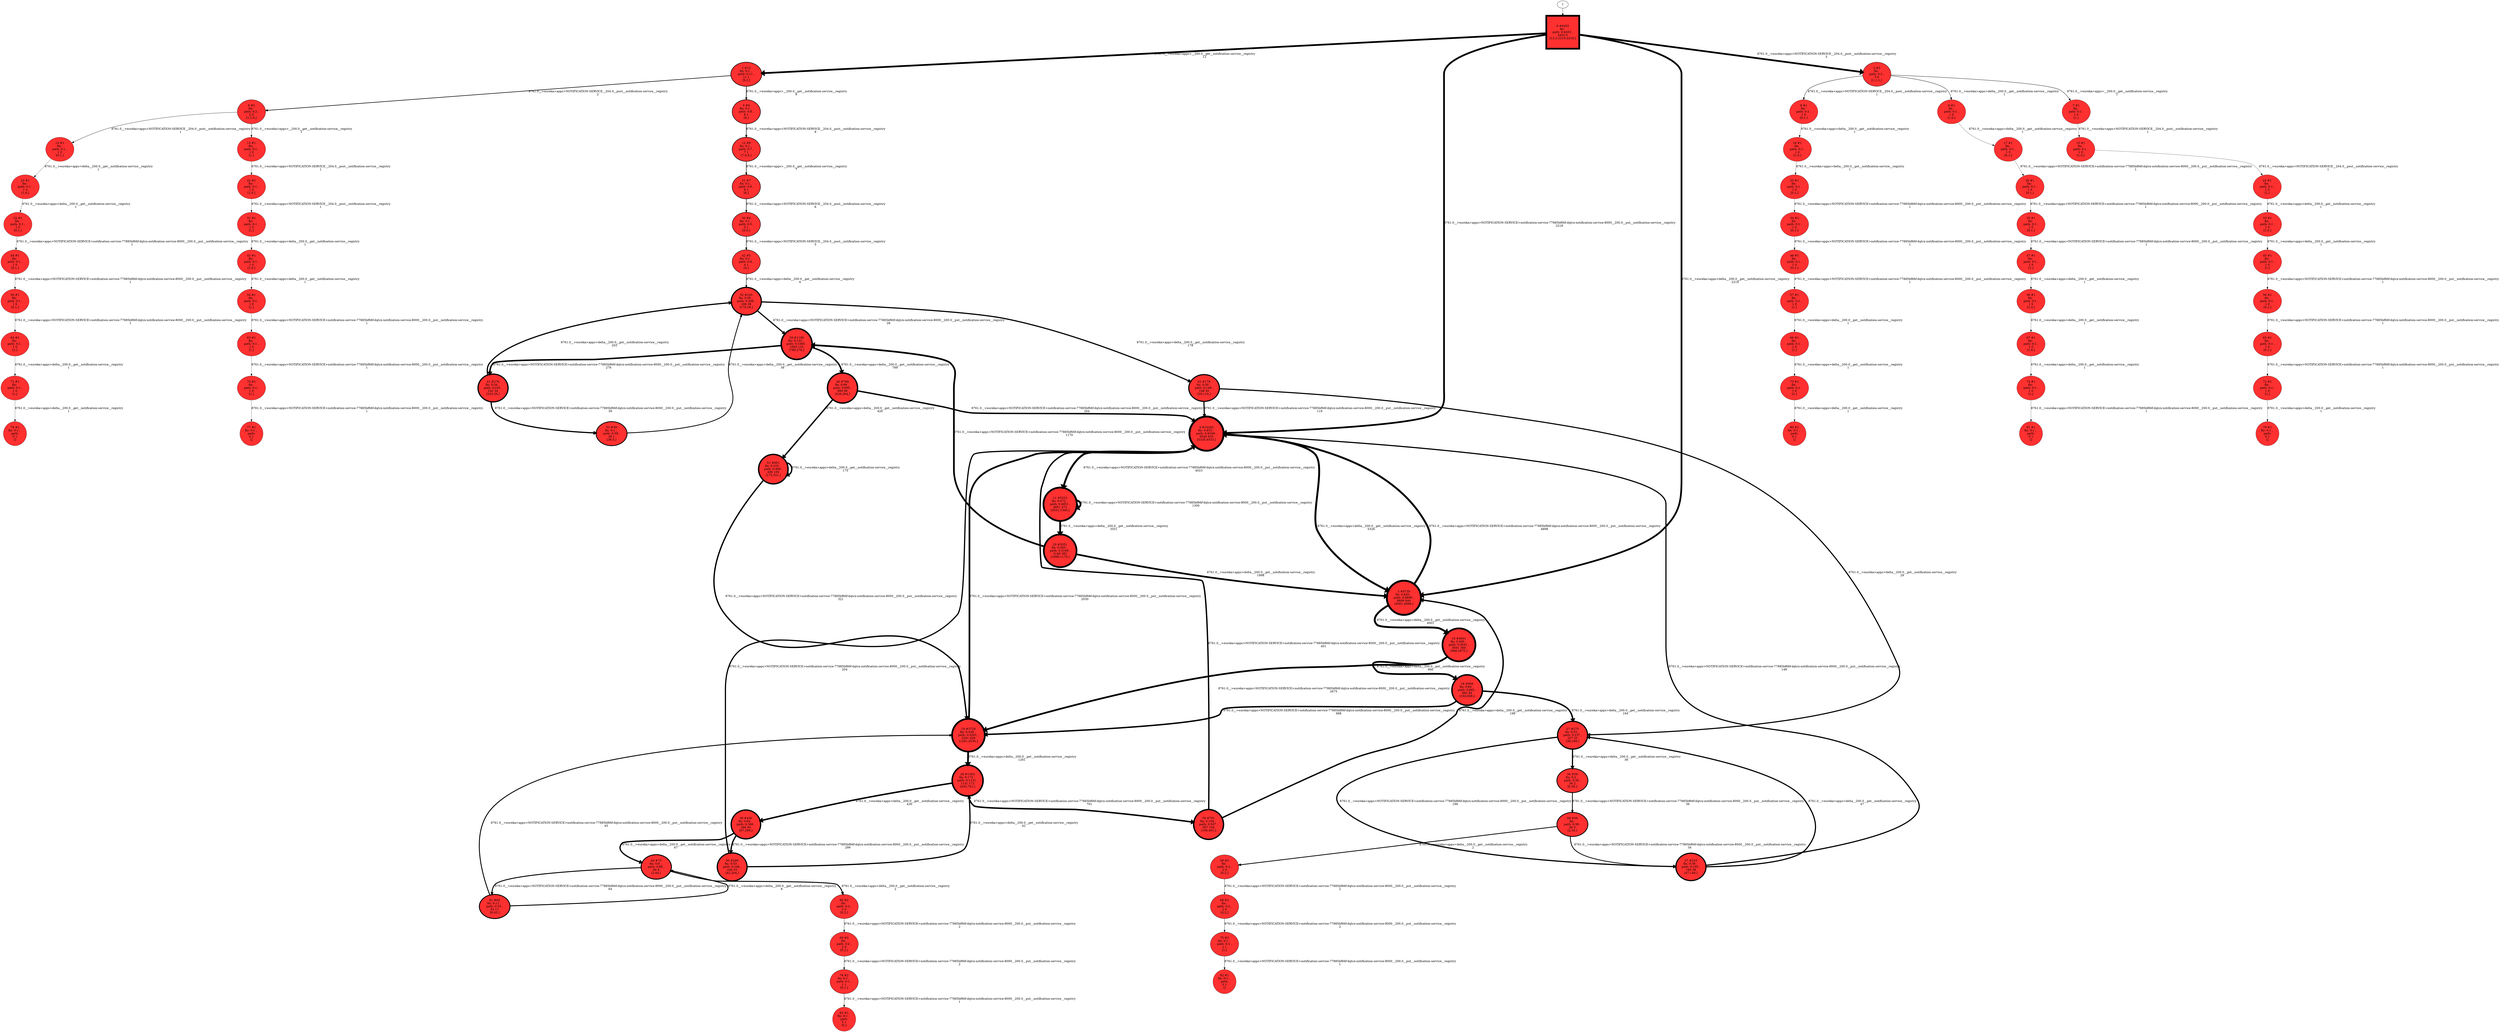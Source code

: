 // produced with flexfringe // 
digraph DFA {
	0 [label="root" shape=box];
		I -> 0;
	0 [ label="0 #4452
fin: 
 path: 0:4452 , 
4452 0
[12,3,2219,2218,]" , style=filled, fillcolor="firebrick1", width=2.24085, height=2.24085, penwidth=8.40133];
		0 -> 1 [label="8761.0__>eureka>apps>__200.0__get__notification-service__registry
12 " , penwidth=8.40133 ];
		0 -> 2 [label="8761.0__>eureka>apps>NOTIFICATION-SERVICE__204.0__post__notification-service__registry
3 " , penwidth=8.40133 ];
		0 -> 3 [label="8761.0__>eureka>apps>delta__200.0__get__notification-service__registry
2219 " , penwidth=8.40133 ];
		0 -> 4 [label="8761.0__>eureka>apps>NOTIFICATION-SERVICE>notification-service-77885bf66f-dqtcx-notification-service-8000__200.0__put__notification-service__registry
2218 " , penwidth=8.40133 ];
	1 [ label="1 #12
fin: 0:1 , 
 path: 0:11 , 
11 1
[9,2,]" , style=filled, fillcolor="firebrick1", width=1.27115, height=1.27115, penwidth=2.56495];
		1 -> 5 [label="8761.0__>eureka>apps>__200.0__get__notification-service__registry
9 " , penwidth=2.56495 ];
		1 -> 6 [label="8761.0__>eureka>apps>NOTIFICATION-SERVICE__204.0__post__notification-service__registry
2 " , penwidth=2.56495 ];
	2 [ label="2 #3
fin: 
 path: 0:3 , 
3 0
[1,1,1,]" , style=filled, fillcolor="firebrick1", width=0.869742, height=0.869742, penwidth=1.38629];
		2 -> 7 [label="8761.0__>eureka>apps>__200.0__get__notification-service__registry
1 " , penwidth=1.38629 ];
		2 -> 8 [label="8761.0__>eureka>apps>NOTIFICATION-SERVICE__204.0__post__notification-service__registry
1 " , penwidth=1.38629 ];
		2 -> 9 [label="8761.0__>eureka>apps>delta__200.0__get__notification-service__registry
1 " , penwidth=1.38629 ];
	3 [ label="3 #9739
fin: 0:840 , 
 path: 0:8899 , 
8899 840
[4001,4898,]" , style=filled, fillcolor="firebrick1", width=2.32082, height=2.32082, penwidth=9.184];
		3 -> 10 [label="8761.0__>eureka>apps>delta__200.0__get__notification-service__registry
4001 " , penwidth=9.184 ];
		3 -> 4 [label="8761.0__>eureka>apps>NOTIFICATION-SERVICE>notification-service-77885bf66f-dqtcx-notification-service-8000__200.0__put__notification-service__registry
4898 " , penwidth=9.184 ];
	4 [ label="4 #10282
fin: 0:933 , 
 path: 0:9349 , 
9349 933
[5326,4023,]" , style=filled, fillcolor="firebrick1", width=2.32613, height=2.32613, penwidth=9.23825];
		4 -> 3 [label="8761.0__>eureka>apps>delta__200.0__get__notification-service__registry
5326 " , penwidth=9.23825 ];
		4 -> 11 [label="8761.0__>eureka>apps>NOTIFICATION-SERVICE>notification-service-77885bf66f-dqtcx-notification-service-8000__200.0__put__notification-service__registry
4023 " , penwidth=9.23825 ];
	5 [ label="5 #9
fin: 0:1 , 
 path: 0:8 , 
8 1
[8,]" , style=filled, fillcolor="firebrick1", width=1.19471, height=1.19471, penwidth=2.30259];
		5 -> 12 [label="8761.0__>eureka>apps>NOTIFICATION-SERVICE__204.0__post__notification-service__registry
8 " , penwidth=2.30259 ];
	6 [ label="6 #2
fin: 
 path: 0:2 , 
2 0
[1,1,0,]" , style=filled, fillcolor="firebrick1", width=0.741276, height=0.741276, penwidth=1.09861];
		6 -> 13 [label="8761.0__>eureka>apps>__200.0__get__notification-service__registry
1 " , penwidth=1.09861 ];
		6 -> 14 [label="8761.0__>eureka>apps>NOTIFICATION-SERVICE__204.0__post__notification-service__registry
1 " , penwidth=1.09861 ];
	7 [ label="7 #1
fin: 
 path: 0:1 , 
1 0
[1,]" , style=filled, fillcolor="firebrick1", width=0.526589, height=0.526589, penwidth=0.693147];
		7 -> 15 [label="8761.0__>eureka>apps>NOTIFICATION-SERVICE__204.0__post__notification-service__registry
1 " , penwidth=0.693147 ];
	8 [ label="8 #1
fin: 
 path: 0:1 , 
1 0
[0,1,]" , style=filled, fillcolor="firebrick1", width=0.526589, height=0.526589, penwidth=0.693147];
		8 -> 16 [label="8761.0__>eureka>apps>delta__200.0__get__notification-service__registry
1 " , penwidth=0.693147 ];
	9 [ label="9 #1
fin: 
 path: 0:1 , 
1 0
[1,0,]" , style=filled, fillcolor="firebrick1", width=0.526589, height=0.526589, penwidth=0.693147];
		9 -> 17 [label="8761.0__>eureka>apps>delta__200.0__get__notification-service__registry
1 " , penwidth=0.693147 ];
	10 [ label="10 #4001
fin: 0:360 , 
 path: 0:3641 , 
3641 360
[966,2675,]" , style=filled, fillcolor="firebrick1", width=2.22943, height=2.22943, penwidth=8.29455];
		10 -> 18 [label="8761.0__>eureka>apps>delta__200.0__get__notification-service__registry
966 " , penwidth=8.29455 ];
		10 -> 19 [label="8761.0__>eureka>apps>NOTIFICATION-SERVICE>notification-service-77885bf66f-dqtcx-notification-service-8000__200.0__put__notification-service__registry
2675 " , penwidth=8.29455 ];
	11 [ label="11 #5323
fin: 0:472 , 
 path: 0:4851 , 
4851 472
[3551,1300,]" , style=filled, fillcolor="firebrick1", width=2.25968, height=2.25968, penwidth=8.57998];
		11 -> 20 [label="8761.0__>eureka>apps>delta__200.0__get__notification-service__registry
3551 " , penwidth=8.57998 ];
		11 -> 11 [label="8761.0__>eureka>apps>NOTIFICATION-SERVICE>notification-service-77885bf66f-dqtcx-notification-service-8000__200.0__put__notification-service__registry
1300 " , penwidth=8.57998 ];
	12 [ label="12 #8
fin: 0:1 , 
 path: 0:7 , 
7 1
[7,0,0,]" , style=filled, fillcolor="firebrick1", width=1.16228, height=1.16228, penwidth=2.19722];
		12 -> 21 [label="8761.0__>eureka>apps>__200.0__get__notification-service__registry
7 " , penwidth=2.19722 ];
	13 [ label="13 #1
fin: 
 path: 0:1 , 
1 0
[1,]" , style=filled, fillcolor="firebrick1", width=0.526589, height=0.526589, penwidth=0.693147];
		13 -> 22 [label="8761.0__>eureka>apps>NOTIFICATION-SERVICE__204.0__post__notification-service__registry
1 " , penwidth=0.693147 ];
	14 [ label="14 #1
fin: 
 path: 0:1 , 
1 0
[0,1,]" , style=filled, fillcolor="firebrick1", width=0.526589, height=0.526589, penwidth=0.693147];
		14 -> 23 [label="8761.0__>eureka>apps>delta__200.0__get__notification-service__registry
1 " , penwidth=0.693147 ];
	15 [ label="15 #1
fin: 
 path: 0:1 , 
1 0
[1,0,]" , style=filled, fillcolor="firebrick1", width=0.526589, height=0.526589, penwidth=0.693147];
		15 -> 24 [label="8761.0__>eureka>apps>NOTIFICATION-SERVICE__204.0__post__notification-service__registry
1 " , penwidth=0.693147 ];
	16 [ label="16 #1
fin: 
 path: 0:1 , 
1 0
[1,0,]" , style=filled, fillcolor="firebrick1", width=0.526589, height=0.526589, penwidth=0.693147];
		16 -> 25 [label="8761.0__>eureka>apps>delta__200.0__get__notification-service__registry
1 " , penwidth=0.693147 ];
	17 [ label="17 #1
fin: 
 path: 0:1 , 
1 0
[0,1,]" , style=filled, fillcolor="firebrick1", width=0.526589, height=0.526589, penwidth=0.693147];
		17 -> 26 [label="8761.0__>eureka>apps>NOTIFICATION-SERVICE>notification-service-77885bf66f-dqtcx-notification-service-8000__200.0__put__notification-service__registry
1 " , penwidth=0.693147 ];
	18 [ label="18 #966
fin: 0:84 , 
 path: 0:882 , 
882 84
[194,688,]" , style=filled, fillcolor="firebrick1", width=2.06359, height=2.06359, penwidth=6.8742];
		18 -> 27 [label="8761.0__>eureka>apps>delta__200.0__get__notification-service__registry
194 " , penwidth=6.8742 ];
		18 -> 19 [label="8761.0__>eureka>apps>NOTIFICATION-SERVICE>notification-service-77885bf66f-dqtcx-notification-service-8000__200.0__put__notification-service__registry
688 " , penwidth=6.8742 ];
	19 [ label="19 #3729
fin: 0:438 , 
 path: 0:3291 , 
3291 438
[1261,2030,]" , style=filled, fillcolor="firebrick1", width=2.22183, height=2.22183, penwidth=8.22416];
		19 -> 28 [label="8761.0__>eureka>apps>delta__200.0__get__notification-service__registry
1261 " , penwidth=8.22416 ];
		19 -> 4 [label="8761.0__>eureka>apps>NOTIFICATION-SERVICE>notification-service-77885bf66f-dqtcx-notification-service-8000__200.0__put__notification-service__registry
2030 " , penwidth=8.22416 ];
	20 [ label="20 #3551
fin: 0:383 , 
 path: 0:3168 , 
3168 383
[1998,1170,]" , style=filled, fillcolor="firebrick1", width=2.21651, height=2.21651, penwidth=8.17527];
		20 -> 3 [label="8761.0__>eureka>apps>delta__200.0__get__notification-service__registry
1998 " , penwidth=8.17527 ];
		20 -> 29 [label="8761.0__>eureka>apps>NOTIFICATION-SERVICE>notification-service-77885bf66f-dqtcx-notification-service-8000__200.0__put__notification-service__registry
1170 " , penwidth=8.17527 ];
	21 [ label="21 #7
fin: 0:1 , 
 path: 0:6 , 
6 1
[6,]" , style=filled, fillcolor="firebrick1", width=1.12475, height=1.12475, penwidth=2.07944];
		21 -> 30 [label="8761.0__>eureka>apps>NOTIFICATION-SERVICE__204.0__post__notification-service__registry
6 " , penwidth=2.07944 ];
	22 [ label="22 #1
fin: 
 path: 0:1 , 
1 0
[1,0,]" , style=filled, fillcolor="firebrick1", width=0.526589, height=0.526589, penwidth=0.693147];
		22 -> 31 [label="8761.0__>eureka>apps>NOTIFICATION-SERVICE__204.0__post__notification-service__registry
1 " , penwidth=0.693147 ];
	23 [ label="23 #1
fin: 
 path: 0:1 , 
1 0
[1,0,]" , style=filled, fillcolor="firebrick1", width=0.526589, height=0.526589, penwidth=0.693147];
		23 -> 32 [label="8761.0__>eureka>apps>delta__200.0__get__notification-service__registry
1 " , penwidth=0.693147 ];
	24 [ label="24 #1
fin: 
 path: 0:1 , 
1 0
[1,]" , style=filled, fillcolor="firebrick1", width=0.526589, height=0.526589, penwidth=0.693147];
		24 -> 33 [label="8761.0__>eureka>apps>delta__200.0__get__notification-service__registry
1 " , penwidth=0.693147 ];
	25 [ label="25 #1
fin: 
 path: 0:1 , 
1 0
[0,1,]" , style=filled, fillcolor="firebrick1", width=0.526589, height=0.526589, penwidth=0.693147];
		25 -> 34 [label="8761.0__>eureka>apps>NOTIFICATION-SERVICE>notification-service-77885bf66f-dqtcx-notification-service-8000__200.0__put__notification-service__registry
1 " , penwidth=0.693147 ];
	26 [ label="26 #1
fin: 
 path: 0:1 , 
1 0
[0,1,]" , style=filled, fillcolor="firebrick1", width=0.526589, height=0.526589, penwidth=0.693147];
		26 -> 35 [label="8761.0__>eureka>apps>NOTIFICATION-SERVICE>notification-service-77885bf66f-dqtcx-notification-service-8000__200.0__put__notification-service__registry
1 " , penwidth=0.693147 ];
	27 [ label="27 #270
fin: 0:33 , 
 path: 0:237 , 
237 33
[38,199,]" , style=filled, fillcolor="firebrick1", width=1.88739, height=1.88739, penwidth=5.60212];
		27 -> 36 [label="8761.0__>eureka>apps>delta__200.0__get__notification-service__registry
38 " , penwidth=5.60212 ];
		27 -> 37 [label="8761.0__>eureka>apps>NOTIFICATION-SERVICE>notification-service-77885bf66f-dqtcx-notification-service-8000__200.0__put__notification-service__registry
199 " , penwidth=5.60212 ];
	28 [ label="28 #1303
fin: 0:172 , 
 path: 0:1131 , 
1131 172
[430,701,]" , style=filled, fillcolor="firebrick1", width=2.10086, height=2.10086, penwidth=7.17319];
		28 -> 38 [label="8761.0__>eureka>apps>delta__200.0__get__notification-service__registry
430 " , penwidth=7.17319 ];
		28 -> 39 [label="8761.0__>eureka>apps>NOTIFICATION-SERVICE>notification-service-77885bf66f-dqtcx-notification-service-8000__200.0__put__notification-service__registry
701 " , penwidth=7.17319 ];
	29 [ label="29 #1198
fin: 0:133 , 
 path: 0:1065 , 
1065 133
[789,276,]" , style=filled, fillcolor="firebrick1", width=2.09054, height=2.09054, penwidth=7.08924];
		29 -> 40 [label="8761.0__>eureka>apps>delta__200.0__get__notification-service__registry
789 " , penwidth=7.08924 ];
		29 -> 41 [label="8761.0__>eureka>apps>NOTIFICATION-SERVICE>notification-service-77885bf66f-dqtcx-notification-service-8000__200.0__put__notification-service__registry
276 " , penwidth=7.08924 ];
	30 [ label="30 #6
fin: 0:1 , 
 path: 0:5 , 
5 1
[5,0,]" , style=filled, fillcolor="firebrick1", width=1.08042, height=1.08042, penwidth=1.94591];
		30 -> 42 [label="8761.0__>eureka>apps>NOTIFICATION-SERVICE__204.0__post__notification-service__registry
5 " , penwidth=1.94591 ];
	31 [ label="31 #1
fin: 
 path: 0:1 , 
1 0
[1,]" , style=filled, fillcolor="firebrick1", width=0.526589, height=0.526589, penwidth=0.693147];
		31 -> 43 [label="8761.0__>eureka>apps>delta__200.0__get__notification-service__registry
1 " , penwidth=0.693147 ];
	32 [ label="32 #1
fin: 
 path: 0:1 , 
1 0
[0,1,]" , style=filled, fillcolor="firebrick1", width=0.526589, height=0.526589, penwidth=0.693147];
		32 -> 44 [label="8761.0__>eureka>apps>NOTIFICATION-SERVICE>notification-service-77885bf66f-dqtcx-notification-service-8000__200.0__put__notification-service__registry
1 " , penwidth=0.693147 ];
	33 [ label="33 #1
fin: 
 path: 0:1 , 
1 0
[1,0,]" , style=filled, fillcolor="firebrick1", width=0.526589, height=0.526589, penwidth=0.693147];
		33 -> 45 [label="8761.0__>eureka>apps>delta__200.0__get__notification-service__registry
1 " , penwidth=0.693147 ];
	34 [ label="34 #1
fin: 
 path: 0:1 , 
1 0
[0,1,]" , style=filled, fillcolor="firebrick1", width=0.526589, height=0.526589, penwidth=0.693147];
		34 -> 46 [label="8761.0__>eureka>apps>NOTIFICATION-SERVICE>notification-service-77885bf66f-dqtcx-notification-service-8000__200.0__put__notification-service__registry
1 " , penwidth=0.693147 ];
	35 [ label="35 #1
fin: 
 path: 0:1 , 
1 0
[0,1,]" , style=filled, fillcolor="firebrick1", width=0.526589, height=0.526589, penwidth=0.693147];
		35 -> 47 [label="8761.0__>eureka>apps>NOTIFICATION-SERVICE>notification-service-77885bf66f-dqtcx-notification-service-8000__200.0__put__notification-service__registry
1 " , penwidth=0.693147 ];
	36 [ label="36 #38
fin: 0:2 , 
 path: 0:36 , 
36 2
[0,36,]" , style=filled, fillcolor="firebrick1", width=1.53978, height=1.53978, penwidth=3.66356];
		36 -> 48 [label="8761.0__>eureka>apps>NOTIFICATION-SERVICE>notification-service-77885bf66f-dqtcx-notification-service-8000__200.0__put__notification-service__registry
36 " , penwidth=3.66356 ];
	37 [ label="37 #233
fin: 0:38 , 
 path: 0:195 , 
195 38
[47,148,]" , style=filled, fillcolor="firebrick1", width=1.8649, height=1.8649, penwidth=5.45532];
		37 -> 27 [label="8761.0__>eureka>apps>delta__200.0__get__notification-service__registry
47 " , penwidth=5.45532 ];
		37 -> 4 [label="8761.0__>eureka>apps>NOTIFICATION-SERVICE>notification-service-77885bf66f-dqtcx-notification-service-8000__200.0__put__notification-service__registry
148 " , penwidth=5.45532 ];
	38 [ label="38 #430
fin: 0:64 , 
 path: 0:366 , 
366 64
[67,299,]" , style=filled, fillcolor="firebrick1", width=1.95531, height=1.95531, penwidth=6.06611];
		38 -> 49 [label="8761.0__>eureka>apps>delta__200.0__get__notification-service__registry
67 " , penwidth=6.06611 ];
		38 -> 50 [label="8761.0__>eureka>apps>NOTIFICATION-SERVICE>notification-service-77885bf66f-dqtcx-notification-service-8000__200.0__put__notification-service__registry
299 " , penwidth=6.06611 ];
	39 [ label="39 #701
fin: 0:104 , 
 path: 0:597 , 
597 104
[196,401,]" , style=filled, fillcolor="firebrick1", width=2.02207, height=2.02207, penwidth=6.55393];
		39 -> 3 [label="8761.0__>eureka>apps>delta__200.0__get__notification-service__registry
196 " , penwidth=6.55393 ];
		39 -> 4 [label="8761.0__>eureka>apps>NOTIFICATION-SERVICE>notification-service-77885bf66f-dqtcx-notification-service-8000__200.0__put__notification-service__registry
401 " , penwidth=6.55393 ];
	40 [ label="40 #789
fin: 0:99 , 
 path: 0:690 , 
690 99
[426,264,]" , style=filled, fillcolor="firebrick1", width=2.03758, height=2.03758, penwidth=6.67203];
		40 -> 51 [label="8761.0__>eureka>apps>delta__200.0__get__notification-service__registry
426 " , penwidth=6.67203 ];
		40 -> 4 [label="8761.0__>eureka>apps>NOTIFICATION-SERVICE>notification-service-77885bf66f-dqtcx-notification-service-8000__200.0__put__notification-service__registry
264 " , penwidth=6.67203 ];
	41 [ label="41 #276
fin: 0:34 , 
 path: 0:242 , 
242 34
[203,39,]" , style=filled, fillcolor="firebrick1", width=1.8907, height=1.8907, penwidth=5.62402];
		41 -> 52 [label="8761.0__>eureka>apps>delta__200.0__get__notification-service__registry
203 " , penwidth=5.62402 ];
		41 -> 53 [label="8761.0__>eureka>apps>NOTIFICATION-SERVICE>notification-service-77885bf66f-dqtcx-notification-service-8000__200.0__put__notification-service__registry
39 " , penwidth=5.62402 ];
	42 [ label="42 #5
fin: 0:1 , 
 path: 0:4 , 
4 1
[4,]" , style=filled, fillcolor="firebrick1", width=1.02667, height=1.02667, penwidth=1.79176];
		42 -> 52 [label="8761.0__>eureka>apps>delta__200.0__get__notification-service__registry
4 " , penwidth=1.79176 ];
	43 [ label="43 #1
fin: 
 path: 0:1 , 
1 0
[1,0,]" , style=filled, fillcolor="firebrick1", width=0.526589, height=0.526589, penwidth=0.693147];
		43 -> 54 [label="8761.0__>eureka>apps>delta__200.0__get__notification-service__registry
1 " , penwidth=0.693147 ];
	44 [ label="44 #1
fin: 
 path: 0:1 , 
1 0
[0,1,]" , style=filled, fillcolor="firebrick1", width=0.526589, height=0.526589, penwidth=0.693147];
		44 -> 55 [label="8761.0__>eureka>apps>NOTIFICATION-SERVICE>notification-service-77885bf66f-dqtcx-notification-service-8000__200.0__put__notification-service__registry
1 " , penwidth=0.693147 ];
	45 [ label="45 #1
fin: 
 path: 0:1 , 
1 0
[1,]" , style=filled, fillcolor="firebrick1", width=0.526589, height=0.526589, penwidth=0.693147];
		45 -> 56 [label="8761.0__>eureka>apps>NOTIFICATION-SERVICE>notification-service-77885bf66f-dqtcx-notification-service-8000__200.0__put__notification-service__registry
1 " , penwidth=0.693147 ];
	46 [ label="46 #1
fin: 
 path: 0:1 , 
1 0
[0,1,]" , style=filled, fillcolor="firebrick1", width=0.526589, height=0.526589, penwidth=0.693147];
		46 -> 57 [label="8761.0__>eureka>apps>NOTIFICATION-SERVICE>notification-service-77885bf66f-dqtcx-notification-service-8000__200.0__put__notification-service__registry
1 " , penwidth=0.693147 ];
	47 [ label="47 #1
fin: 
 path: 0:1 , 
1 0
[1,]" , style=filled, fillcolor="firebrick1", width=0.526589, height=0.526589, penwidth=0.693147];
		47 -> 58 [label="8761.0__>eureka>apps>delta__200.0__get__notification-service__registry
1 " , penwidth=0.693147 ];
	48 [ label="48 #36
fin: 
 path: 0:36 , 
36 0
[2,34,]" , style=filled, fillcolor="firebrick1", width=1.52843, height=1.52843, penwidth=3.61092];
		48 -> 59 [label="8761.0__>eureka>apps>delta__200.0__get__notification-service__registry
2 " , penwidth=3.61092 ];
		48 -> 37 [label="8761.0__>eureka>apps>NOTIFICATION-SERVICE>notification-service-77885bf66f-dqtcx-notification-service-8000__200.0__put__notification-service__registry
34 " , penwidth=3.61092 ];
	49 [ label="49 #75
fin: 0:9 , 
 path: 0:66 , 
66 9
[2,64,]" , style=filled, fillcolor="firebrick1", width=1.67349, height=1.67349, penwidth=4.33073];
		49 -> 60 [label="8761.0__>eureka>apps>delta__200.0__get__notification-service__registry
2 " , penwidth=4.33073 ];
		49 -> 61 [label="8761.0__>eureka>apps>NOTIFICATION-SERVICE>notification-service-77885bf66f-dqtcx-notification-service-8000__200.0__put__notification-service__registry
64 " , penwidth=4.33073 ];
	50 [ label="50 #299
fin: 0:53 , 
 path: 0:246 , 
246 53
[42,204,]" , style=filled, fillcolor="firebrick1", width=1.90267, height=1.90267, penwidth=5.70378];
		50 -> 28 [label="8761.0__>eureka>apps>delta__200.0__get__notification-service__registry
42 " , penwidth=5.70378 ];
		50 -> 4 [label="8761.0__>eureka>apps>NOTIFICATION-SERVICE>notification-service-77885bf66f-dqtcx-notification-service-8000__200.0__put__notification-service__registry
204 " , penwidth=5.70378 ];
	51 [ label="51 #601
fin: 0:105 , 
 path: 0:496 , 
496 105
[175,321,]" , style=filled, fillcolor="firebrick1", width=2.00151, height=2.00151, penwidth=6.40026];
		51 -> 51 [label="8761.0__>eureka>apps>delta__200.0__get__notification-service__registry
175 " , penwidth=6.40026 ];
		51 -> 19 [label="8761.0__>eureka>apps>NOTIFICATION-SERVICE>notification-service-77885bf66f-dqtcx-notification-service-8000__200.0__put__notification-service__registry
321 " , penwidth=6.40026 ];
	52 [ label="52 #245
fin: 0:39 , 
 path: 0:206 , 
206 39
[178,28,]" , style=filled, fillcolor="firebrick1", width=1.87262, height=1.87262, penwidth=5.50533];
		52 -> 62 [label="8761.0__>eureka>apps>delta__200.0__get__notification-service__registry
178 " , penwidth=5.50533 ];
		52 -> 29 [label="8761.0__>eureka>apps>NOTIFICATION-SERVICE>notification-service-77885bf66f-dqtcx-notification-service-8000__200.0__put__notification-service__registry
28 " , penwidth=5.50533 ];
	53 [ label="53 #39
fin: 0:1 , 
 path: 0:38 , 
38 1
[38,0,]" , style=filled, fillcolor="firebrick1", width=1.54519, height=1.54519, penwidth=3.68888];
		53 -> 52 [label="8761.0__>eureka>apps>delta__200.0__get__notification-service__registry
38 " , penwidth=3.68888 ];
	54 [ label="54 #1
fin: 
 path: 0:1 , 
1 0
[1,]" , style=filled, fillcolor="firebrick1", width=0.526589, height=0.526589, penwidth=0.693147];
		54 -> 63 [label="8761.0__>eureka>apps>NOTIFICATION-SERVICE>notification-service-77885bf66f-dqtcx-notification-service-8000__200.0__put__notification-service__registry
1 " , penwidth=0.693147 ];
	55 [ label="55 #1
fin: 
 path: 0:1 , 
1 0
[0,1,]" , style=filled, fillcolor="firebrick1", width=0.526589, height=0.526589, penwidth=0.693147];
		55 -> 64 [label="8761.0__>eureka>apps>NOTIFICATION-SERVICE>notification-service-77885bf66f-dqtcx-notification-service-8000__200.0__put__notification-service__registry
1 " , penwidth=0.693147 ];
	56 [ label="56 #1
fin: 
 path: 0:1 , 
1 0
[0,1,]" , style=filled, fillcolor="firebrick1", width=0.526589, height=0.526589, penwidth=0.693147];
		56 -> 65 [label="8761.0__>eureka>apps>NOTIFICATION-SERVICE>notification-service-77885bf66f-dqtcx-notification-service-8000__200.0__put__notification-service__registry
1 " , penwidth=0.693147 ];
	57 [ label="57 #1
fin: 
 path: 0:1 , 
1 0
[1,]" , style=filled, fillcolor="firebrick1", width=0.526589, height=0.526589, penwidth=0.693147];
		57 -> 66 [label="8761.0__>eureka>apps>delta__200.0__get__notification-service__registry
1 " , penwidth=0.693147 ];
	58 [ label="58 #1
fin: 
 path: 0:1 , 
1 0
[1,0,]" , style=filled, fillcolor="firebrick1", width=0.526589, height=0.526589, penwidth=0.693147];
		58 -> 67 [label="8761.0__>eureka>apps>delta__200.0__get__notification-service__registry
1 " , penwidth=0.693147 ];
	59 [ label="59 #2
fin: 
 path: 0:2 , 
2 0
[0,2,]" , style=filled, fillcolor="firebrick1", width=0.741276, height=0.741276, penwidth=1.09861];
		59 -> 68 [label="8761.0__>eureka>apps>NOTIFICATION-SERVICE>notification-service-77885bf66f-dqtcx-notification-service-8000__200.0__put__notification-service__registry
2 " , penwidth=1.09861 ];
	60 [ label="60 #2
fin: 
 path: 0:2 , 
2 0
[0,2,]" , style=filled, fillcolor="firebrick1", width=0.741276, height=0.741276, penwidth=1.09861];
		60 -> 69 [label="8761.0__>eureka>apps>NOTIFICATION-SERVICE>notification-service-77885bf66f-dqtcx-notification-service-8000__200.0__put__notification-service__registry
2 " , penwidth=1.09861 ];
	61 [ label="61 #64
fin: 0:11 , 
 path: 0:53 , 
53 11
[8,45,]" , style=filled, fillcolor="firebrick1", width=1.64372, height=1.64372, penwidth=4.17439];
		61 -> 49 [label="8761.0__>eureka>apps>delta__200.0__get__notification-service__registry
8 " , penwidth=4.17439 ];
		61 -> 19 [label="8761.0__>eureka>apps>NOTIFICATION-SERVICE>notification-service-77885bf66f-dqtcx-notification-service-8000__200.0__put__notification-service__registry
45 " , penwidth=4.17439 ];
	62 [ label="62 #178
fin: 0:30 , 
 path: 0:148 , 
148 30
[29,119,]" , style=filled, fillcolor="firebrick1", width=1.82251, height=1.82251, penwidth=5.18739];
		62 -> 27 [label="8761.0__>eureka>apps>delta__200.0__get__notification-service__registry
29 " , penwidth=5.18739 ];
		62 -> 4 [label="8761.0__>eureka>apps>NOTIFICATION-SERVICE>notification-service-77885bf66f-dqtcx-notification-service-8000__200.0__put__notification-service__registry
119 " , penwidth=5.18739 ];
	63 [ label="63 #1
fin: 
 path: 0:1 , 
1 0
[1,]" , style=filled, fillcolor="firebrick1", width=0.526589, height=0.526589, penwidth=0.693147];
		63 -> 70 [label="8761.0__>eureka>apps>NOTIFICATION-SERVICE>notification-service-77885bf66f-dqtcx-notification-service-8000__200.0__put__notification-service__registry
1 " , penwidth=0.693147 ];
	64 [ label="64 #1
fin: 
 path: 0:1 , 
1 0
[1,]" , style=filled, fillcolor="firebrick1", width=0.526589, height=0.526589, penwidth=0.693147];
		64 -> 71 [label="8761.0__>eureka>apps>delta__200.0__get__notification-service__registry
1 " , penwidth=0.693147 ];
	65 [ label="65 #1
fin: 
 path: 0:1 , 
1 0
[0,1,]" , style=filled, fillcolor="firebrick1", width=0.526589, height=0.526589, penwidth=0.693147];
		65 -> 72 [label="8761.0__>eureka>apps>NOTIFICATION-SERVICE>notification-service-77885bf66f-dqtcx-notification-service-8000__200.0__put__notification-service__registry
1 " , penwidth=0.693147 ];
	66 [ label="66 #1
fin: 
 path: 0:1 , 
1 0
[1,]" , style=filled, fillcolor="firebrick1", width=0.526589, height=0.526589, penwidth=0.693147];
		66 -> 73 [label="8761.0__>eureka>apps>delta__200.0__get__notification-service__registry
1 " , penwidth=0.693147 ];
	67 [ label="67 #1
fin: 
 path: 0:1 , 
1 0
[1,0,]" , style=filled, fillcolor="firebrick1", width=0.526589, height=0.526589, penwidth=0.693147];
		67 -> 74 [label="8761.0__>eureka>apps>delta__200.0__get__notification-service__registry
1 " , penwidth=0.693147 ];
	68 [ label="68 #2
fin: 
 path: 0:2 , 
2 0
[0,2,]" , style=filled, fillcolor="firebrick1", width=0.741276, height=0.741276, penwidth=1.09861];
		68 -> 75 [label="8761.0__>eureka>apps>NOTIFICATION-SERVICE>notification-service-77885bf66f-dqtcx-notification-service-8000__200.0__put__notification-service__registry
2 " , penwidth=1.09861 ];
	69 [ label="69 #2
fin: 
 path: 0:2 , 
2 0
[0,2,]" , style=filled, fillcolor="firebrick1", width=0.741276, height=0.741276, penwidth=1.09861];
		69 -> 76 [label="8761.0__>eureka>apps>NOTIFICATION-SERVICE>notification-service-77885bf66f-dqtcx-notification-service-8000__200.0__put__notification-service__registry
2 " , penwidth=1.09861 ];
	70 [ label="70 #1
fin: 
 path: 0:1 , 
1 0
[1,]" , style=filled, fillcolor="firebrick1", width=0.526589, height=0.526589, penwidth=0.693147];
		70 -> 77 [label="8761.0__>eureka>apps>NOTIFICATION-SERVICE>notification-service-77885bf66f-dqtcx-notification-service-8000__200.0__put__notification-service__registry
1 " , penwidth=0.693147 ];
	71 [ label="71 #1
fin: 
 path: 0:1 , 
1 0
[1,]" , style=filled, fillcolor="firebrick1", width=0.526589, height=0.526589, penwidth=0.693147];
		71 -> 78 [label="8761.0__>eureka>apps>delta__200.0__get__notification-service__registry
1 " , penwidth=0.693147 ];
	72 [ label="72 #1
fin: 
 path: 0:1 , 
1 0
[1,]" , style=filled, fillcolor="firebrick1", width=0.526589, height=0.526589, penwidth=0.693147];
		72 -> 79 [label="8761.0__>eureka>apps>delta__200.0__get__notification-service__registry
1 " , penwidth=0.693147 ];
	73 [ label="73 #1
fin: 
 path: 0:1 , 
1 0
[1,]" , style=filled, fillcolor="firebrick1", width=0.526589, height=0.526589, penwidth=0.693147];
		73 -> 80 [label="8761.0__>eureka>apps>delta__200.0__get__notification-service__registry
1 " , penwidth=0.693147 ];
	74 [ label="74 #1
fin: 
 path: 0:1 , 
1 0
[1,]" , style=filled, fillcolor="firebrick1", width=0.526589, height=0.526589, penwidth=0.693147];
		74 -> 81 [label="8761.0__>eureka>apps>NOTIFICATION-SERVICE>notification-service-77885bf66f-dqtcx-notification-service-8000__200.0__put__notification-service__registry
1 " , penwidth=0.693147 ];
	75 [ label="75 #2
fin: 0:1 , 
 path: 0:1 , 
1 1
[1,]" , style=filled, fillcolor="firebrick1", width=0.741276, height=0.741276, penwidth=1.09861];
		75 -> 82 [label="8761.0__>eureka>apps>NOTIFICATION-SERVICE>notification-service-77885bf66f-dqtcx-notification-service-8000__200.0__put__notification-service__registry
1 " , penwidth=1.09861 ];
	76 [ label="76 #2
fin: 0:1 , 
 path: 0:1 , 
1 1
[0,1,]" , style=filled, fillcolor="firebrick1", width=0.741276, height=0.741276, penwidth=1.09861];
		76 -> 83 [label="8761.0__>eureka>apps>NOTIFICATION-SERVICE>notification-service-77885bf66f-dqtcx-notification-service-8000__200.0__put__notification-service__registry
1 " , penwidth=1.09861 ];
	77 [ label="77 #1
fin: 0:1 , 
 path: 
0 1
[]" , style=filled, fillcolor="firebrick1", width=0.526589, height=0.526589, penwidth=0.693147];
	78 [ label="78 #1
fin: 0:1 , 
 path: 
0 1
[]" , style=filled, fillcolor="firebrick1", width=0.526589, height=0.526589, penwidth=0.693147];
	79 [ label="79 #1
fin: 0:1 , 
 path: 
0 1
[]" , style=filled, fillcolor="firebrick1", width=0.526589, height=0.526589, penwidth=0.693147];
	80 [ label="80 #1
fin: 0:1 , 
 path: 
0 1
[]" , style=filled, fillcolor="firebrick1", width=0.526589, height=0.526589, penwidth=0.693147];
	81 [ label="81 #1
fin: 0:1 , 
 path: 
0 1
[]" , style=filled, fillcolor="firebrick1", width=0.526589, height=0.526589, penwidth=0.693147];
	82 [ label="82 #1
fin: 0:1 , 
 path: 
0 1
[]" , style=filled, fillcolor="firebrick1", width=0.526589, height=0.526589, penwidth=0.693147];
	83 [ label="83 #1
fin: 0:1 , 
 path: 
0 1
[0,]" , style=filled, fillcolor="firebrick1", width=0.526589, height=0.526589, penwidth=0.693147];
}
